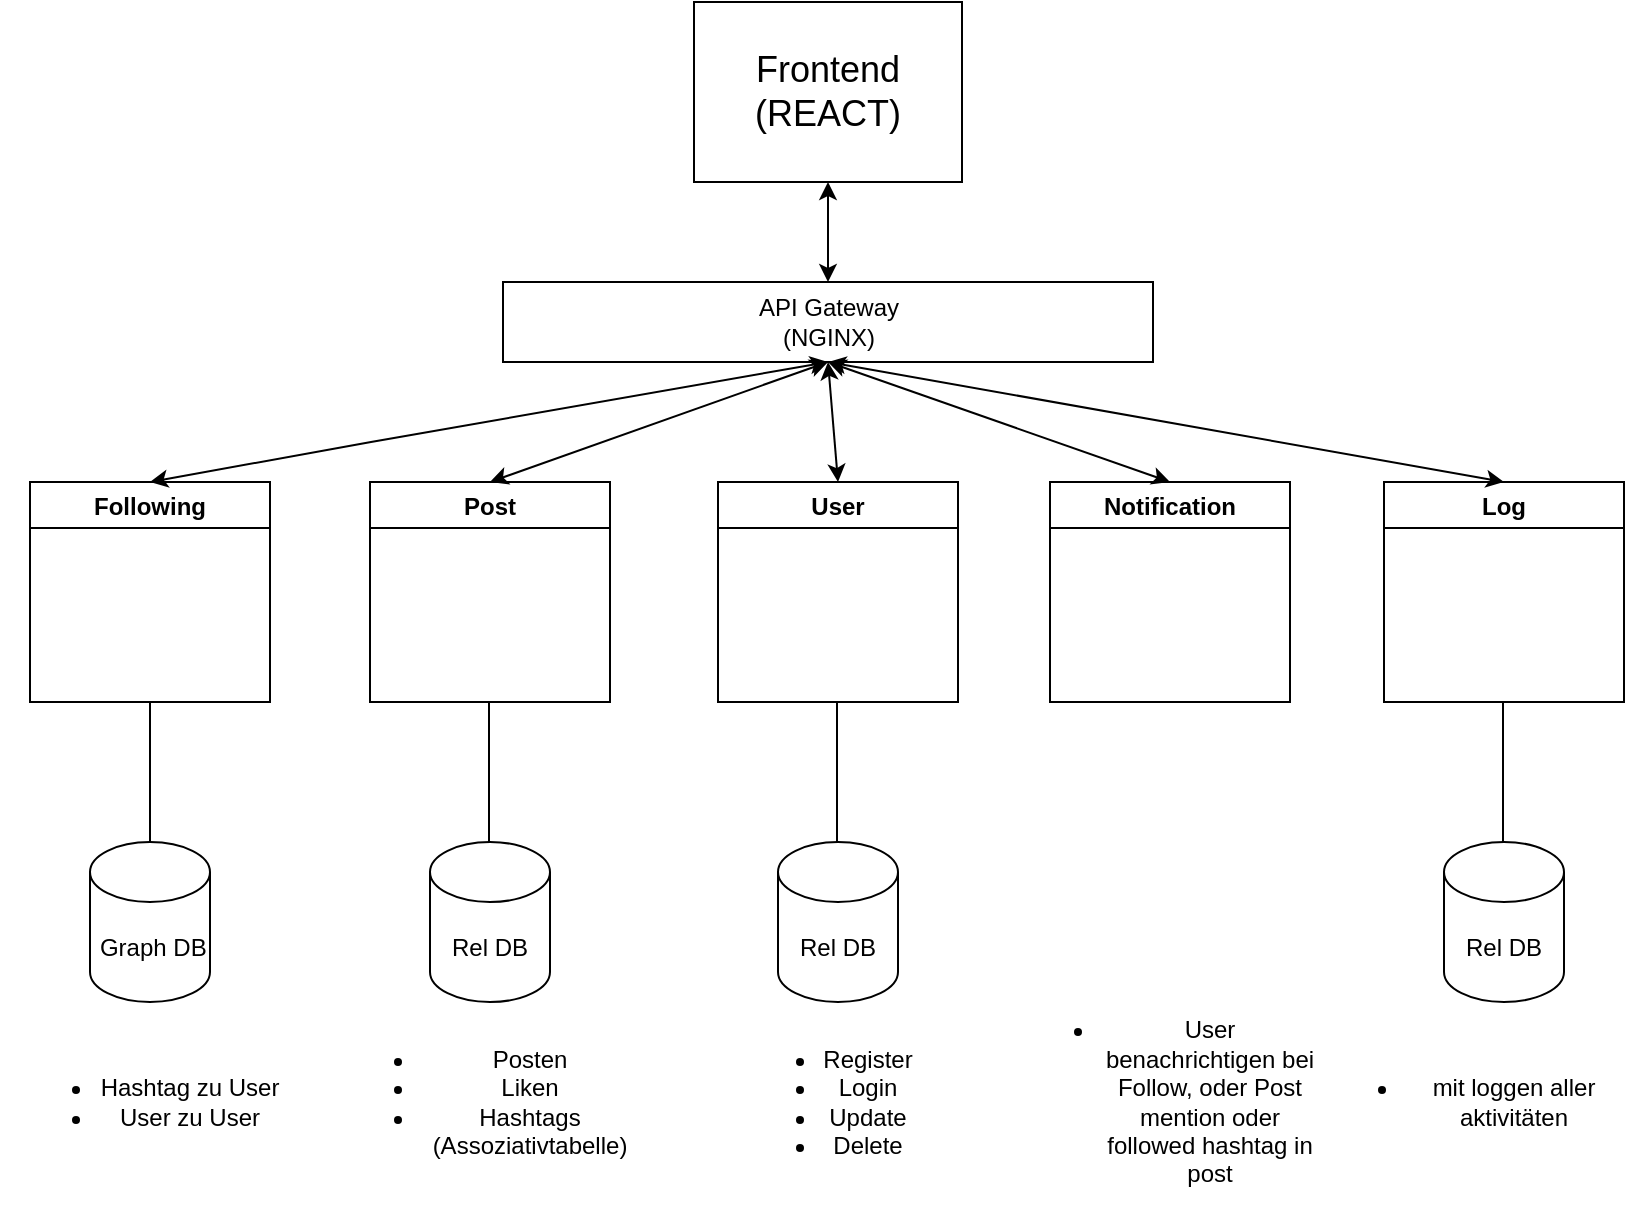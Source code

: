 <mxfile version="16.0.2" type="device"><diagram id="oOiUoKghm4wdJlTYsRZ1" name="Page-1"><mxGraphModel dx="1102" dy="1025" grid="1" gridSize="10" guides="1" tooltips="1" connect="1" arrows="1" fold="1" page="1" pageScale="1" pageWidth="827" pageHeight="1169" math="0" shadow="0"><root><mxCell id="0"/><mxCell id="1" parent="0"/><mxCell id="mut_zw6S8wdeyYbDO-Lx-1" value="Following" style="swimlane;" parent="1" vertex="1"><mxGeometry x="15" y="260" width="120" height="110" as="geometry"/></mxCell><mxCell id="mut_zw6S8wdeyYbDO-Lx-4" value="&amp;nbsp;Graph DB" style="shape=cylinder3;whiteSpace=wrap;html=1;boundedLbl=1;backgroundOutline=1;size=15;" parent="1" vertex="1"><mxGeometry x="45" y="440" width="60" height="80" as="geometry"/></mxCell><mxCell id="mut_zw6S8wdeyYbDO-Lx-6" value="Post" style="swimlane;" parent="1" vertex="1"><mxGeometry x="185" y="260" width="120" height="110" as="geometry"/></mxCell><mxCell id="mut_zw6S8wdeyYbDO-Lx-7" value="Rel DB" style="shape=cylinder3;whiteSpace=wrap;html=1;boundedLbl=1;backgroundOutline=1;size=15;" parent="1" vertex="1"><mxGeometry x="215" y="440" width="60" height="80" as="geometry"/></mxCell><mxCell id="mut_zw6S8wdeyYbDO-Lx-8" value="User" style="swimlane;" parent="1" vertex="1"><mxGeometry x="359" y="260" width="120" height="110" as="geometry"/></mxCell><mxCell id="mut_zw6S8wdeyYbDO-Lx-9" value="Rel DB" style="shape=cylinder3;whiteSpace=wrap;html=1;boundedLbl=1;backgroundOutline=1;size=15;" parent="1" vertex="1"><mxGeometry x="389" y="440" width="60" height="80" as="geometry"/></mxCell><mxCell id="mut_zw6S8wdeyYbDO-Lx-10" value="Notification" style="swimlane;" parent="1" vertex="1"><mxGeometry x="525" y="260" width="120" height="110" as="geometry"/></mxCell><mxCell id="mut_zw6S8wdeyYbDO-Lx-12" value="Log" style="swimlane;" parent="1" vertex="1"><mxGeometry x="692" y="260" width="120" height="110" as="geometry"/></mxCell><mxCell id="mut_zw6S8wdeyYbDO-Lx-13" value="Rel DB" style="shape=cylinder3;whiteSpace=wrap;html=1;boundedLbl=1;backgroundOutline=1;size=15;" parent="1" vertex="1"><mxGeometry x="722" y="440" width="60" height="80" as="geometry"/></mxCell><mxCell id="mut_zw6S8wdeyYbDO-Lx-14" value="" style="endArrow=none;html=1;rounded=0;entryX=0.5;entryY=1;entryDx=0;entryDy=0;exitX=0.5;exitY=0;exitDx=0;exitDy=0;exitPerimeter=0;" parent="1" source="mut_zw6S8wdeyYbDO-Lx-4" target="mut_zw6S8wdeyYbDO-Lx-1" edge="1"><mxGeometry width="50" height="50" relative="1" as="geometry"><mxPoint x="110" y="600" as="sourcePoint"/><mxPoint x="160" y="550" as="targetPoint"/></mxGeometry></mxCell><mxCell id="mut_zw6S8wdeyYbDO-Lx-16" value="" style="endArrow=none;html=1;rounded=0;entryX=0.5;entryY=1;entryDx=0;entryDy=0;exitX=0.5;exitY=0;exitDx=0;exitDy=0;exitPerimeter=0;" parent="1" edge="1"><mxGeometry width="50" height="50" relative="1" as="geometry"><mxPoint x="751.5" y="440" as="sourcePoint"/><mxPoint x="751.5" y="370" as="targetPoint"/></mxGeometry></mxCell><mxCell id="mut_zw6S8wdeyYbDO-Lx-17" value="" style="endArrow=none;html=1;rounded=0;entryX=0.5;entryY=1;entryDx=0;entryDy=0;exitX=0.5;exitY=0;exitDx=0;exitDy=0;exitPerimeter=0;" parent="1" edge="1"><mxGeometry width="50" height="50" relative="1" as="geometry"><mxPoint x="418.5" y="440" as="sourcePoint"/><mxPoint x="418.5" y="370" as="targetPoint"/></mxGeometry></mxCell><mxCell id="mut_zw6S8wdeyYbDO-Lx-18" value="" style="endArrow=none;html=1;rounded=0;entryX=0.5;entryY=1;entryDx=0;entryDy=0;exitX=0.5;exitY=0;exitDx=0;exitDy=0;exitPerimeter=0;" parent="1" edge="1"><mxGeometry width="50" height="50" relative="1" as="geometry"><mxPoint x="244.5" y="440" as="sourcePoint"/><mxPoint x="244.5" y="370" as="targetPoint"/></mxGeometry></mxCell><mxCell id="mut_zw6S8wdeyYbDO-Lx-19" value="&lt;ul&gt;&lt;li&gt;Hashtag zu User&lt;/li&gt;&lt;li&gt;User zu User&lt;/li&gt;&lt;/ul&gt;" style="text;html=1;strokeColor=none;fillColor=none;align=center;verticalAlign=middle;whiteSpace=wrap;rounded=0;" parent="1" vertex="1"><mxGeometry y="555" width="150" height="30" as="geometry"/></mxCell><mxCell id="mut_zw6S8wdeyYbDO-Lx-20" value="&lt;ul&gt;&lt;li&gt;Register&lt;/li&gt;&lt;li&gt;Login&lt;/li&gt;&lt;li&gt;Update&lt;/li&gt;&lt;li&gt;Delete&lt;/li&gt;&lt;/ul&gt;" style="text;html=1;strokeColor=none;fillColor=none;align=center;verticalAlign=middle;whiteSpace=wrap;rounded=0;" parent="1" vertex="1"><mxGeometry x="339" y="555" width="150" height="30" as="geometry"/></mxCell><mxCell id="mut_zw6S8wdeyYbDO-Lx-21" value="&lt;ul&gt;&lt;li&gt;Posten&lt;/li&gt;&lt;li&gt;Liken&lt;/li&gt;&lt;li&gt;Hashtags (Assoziativtabelle)&lt;/li&gt;&lt;/ul&gt;" style="text;html=1;strokeColor=none;fillColor=none;align=center;verticalAlign=middle;whiteSpace=wrap;rounded=0;" parent="1" vertex="1"><mxGeometry x="170" y="555" width="150" height="30" as="geometry"/></mxCell><mxCell id="mut_zw6S8wdeyYbDO-Lx-22" value="&lt;ul&gt;&lt;li&gt;User benachrichtigen bei Follow, oder Post mention oder followed hashtag in post&lt;/li&gt;&lt;/ul&gt;" style="text;html=1;strokeColor=none;fillColor=none;align=center;verticalAlign=middle;whiteSpace=wrap;rounded=0;" parent="1" vertex="1"><mxGeometry x="510" y="555" width="150" height="30" as="geometry"/></mxCell><mxCell id="mut_zw6S8wdeyYbDO-Lx-23" value="&lt;ul&gt;&lt;li&gt;mit loggen aller aktivitäten&lt;/li&gt;&lt;/ul&gt;" style="text;html=1;strokeColor=none;fillColor=none;align=center;verticalAlign=middle;whiteSpace=wrap;rounded=0;" parent="1" vertex="1"><mxGeometry x="662" y="555" width="150" height="30" as="geometry"/></mxCell><mxCell id="juAW8755zT5yul7rtws5-1" value="API Gateway&lt;br&gt;(NGINX)" style="rounded=0;whiteSpace=wrap;html=1;" parent="1" vertex="1"><mxGeometry x="251.5" y="160" width="325" height="40" as="geometry"/></mxCell><mxCell id="juAW8755zT5yul7rtws5-2" value="&lt;font style=&quot;font-size: 18px&quot;&gt;Frontend&lt;br&gt;(REACT)&lt;br&gt;&lt;/font&gt;" style="rounded=0;whiteSpace=wrap;html=1;" parent="1" vertex="1"><mxGeometry x="347" y="20" width="134" height="90" as="geometry"/></mxCell><mxCell id="juAW8755zT5yul7rtws5-3" value="" style="endArrow=classic;startArrow=classic;html=1;rounded=0;fontSize=18;entryX=0.5;entryY=1;entryDx=0;entryDy=0;exitX=0.5;exitY=0;exitDx=0;exitDy=0;" parent="1" source="juAW8755zT5yul7rtws5-1" target="juAW8755zT5yul7rtws5-2" edge="1"><mxGeometry width="50" height="50" relative="1" as="geometry"><mxPoint x="220" y="130" as="sourcePoint"/><mxPoint x="270" y="80" as="targetPoint"/></mxGeometry></mxCell><mxCell id="juAW8755zT5yul7rtws5-4" value="" style="endArrow=classic;startArrow=classic;html=1;rounded=0;fontSize=18;entryX=0.5;entryY=1;entryDx=0;entryDy=0;exitX=0.5;exitY=0;exitDx=0;exitDy=0;" parent="1" source="mut_zw6S8wdeyYbDO-Lx-6" target="juAW8755zT5yul7rtws5-1" edge="1"><mxGeometry width="50" height="50" relative="1" as="geometry"><mxPoint x="423.5" y="170" as="sourcePoint"/><mxPoint x="424" y="120" as="targetPoint"/></mxGeometry></mxCell><mxCell id="juAW8755zT5yul7rtws5-5" value="" style="endArrow=classic;startArrow=classic;html=1;rounded=0;fontSize=18;entryX=0.5;entryY=1;entryDx=0;entryDy=0;exitX=0.5;exitY=0;exitDx=0;exitDy=0;" parent="1" source="mut_zw6S8wdeyYbDO-Lx-8" target="juAW8755zT5yul7rtws5-1" edge="1"><mxGeometry width="50" height="50" relative="1" as="geometry"><mxPoint x="433.5" y="180" as="sourcePoint"/><mxPoint x="434" y="130" as="targetPoint"/></mxGeometry></mxCell><mxCell id="juAW8755zT5yul7rtws5-6" value="" style="endArrow=classic;startArrow=classic;html=1;rounded=0;fontSize=18;entryX=0.5;entryY=1;entryDx=0;entryDy=0;exitX=0.5;exitY=0;exitDx=0;exitDy=0;" parent="1" source="mut_zw6S8wdeyYbDO-Lx-10" target="juAW8755zT5yul7rtws5-1" edge="1"><mxGeometry width="50" height="50" relative="1" as="geometry"><mxPoint x="443.5" y="190" as="sourcePoint"/><mxPoint x="444" y="140" as="targetPoint"/></mxGeometry></mxCell><mxCell id="juAW8755zT5yul7rtws5-7" value="" style="endArrow=classic;startArrow=classic;html=1;rounded=0;fontSize=18;entryX=0.5;entryY=1;entryDx=0;entryDy=0;exitX=0.5;exitY=0;exitDx=0;exitDy=0;" parent="1" source="mut_zw6S8wdeyYbDO-Lx-12" target="juAW8755zT5yul7rtws5-1" edge="1"><mxGeometry width="50" height="50" relative="1" as="geometry"><mxPoint x="453.5" y="200" as="sourcePoint"/><mxPoint x="454" y="150" as="targetPoint"/></mxGeometry></mxCell><mxCell id="juAW8755zT5yul7rtws5-8" value="" style="endArrow=classic;startArrow=classic;html=1;rounded=0;fontSize=18;entryX=0.5;entryY=1;entryDx=0;entryDy=0;exitX=0.5;exitY=0;exitDx=0;exitDy=0;" parent="1" source="mut_zw6S8wdeyYbDO-Lx-1" target="juAW8755zT5yul7rtws5-1" edge="1"><mxGeometry width="50" height="50" relative="1" as="geometry"><mxPoint x="110" y="210" as="sourcePoint"/><mxPoint x="185.5" y="180" as="targetPoint"/><Array as="points"><mxPoint x="185.5" y="240"/></Array></mxGeometry></mxCell></root></mxGraphModel></diagram></mxfile>